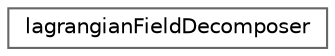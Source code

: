 digraph "Graphical Class Hierarchy"
{
 // LATEX_PDF_SIZE
  bgcolor="transparent";
  edge [fontname=Helvetica,fontsize=10,labelfontname=Helvetica,labelfontsize=10];
  node [fontname=Helvetica,fontsize=10,shape=box,height=0.2,width=0.4];
  rankdir="LR";
  Node0 [id="Node000000",label="lagrangianFieldDecomposer",height=0.2,width=0.4,color="grey40", fillcolor="white", style="filled",URL="$classFoam_1_1lagrangianFieldDecomposer.html",tooltip="Lagrangian field decomposer."];
}
